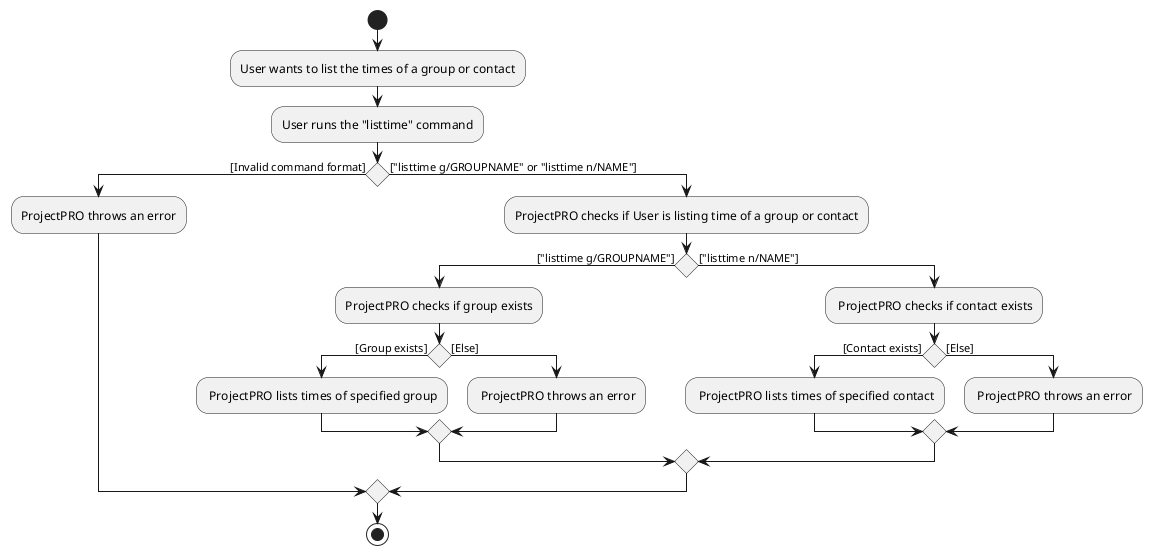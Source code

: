 @startuml
'https://plantuml.com/activity-diagram-beta

start
:User wants to list the times of a group or contact;
:User runs the "listtime" command;
if () then ([Invalid command format])
:ProjectPRO throws an error;
else (["listtime g/GROUPNAME" or "listtime n/NAME"])
:ProjectPRO checks if User is listing time of a group or contact;
if () then (["listtime g/GROUPNAME"])
:ProjectPRO checks if group exists;
    if () then ([Group exists])
    : ProjectPRO lists times of specified group;
    else([Else])
    : ProjectPRO throws an error;
    endif
else(["listtime n/NAME"])
: ProjectPRO checks if contact exists;
    if () then ([Contact exists])
    : ProjectPRO lists times of specified contact;
    else([Else])
    : ProjectPRO throws an error;
    endif
endif
endif
stop

@enduml
